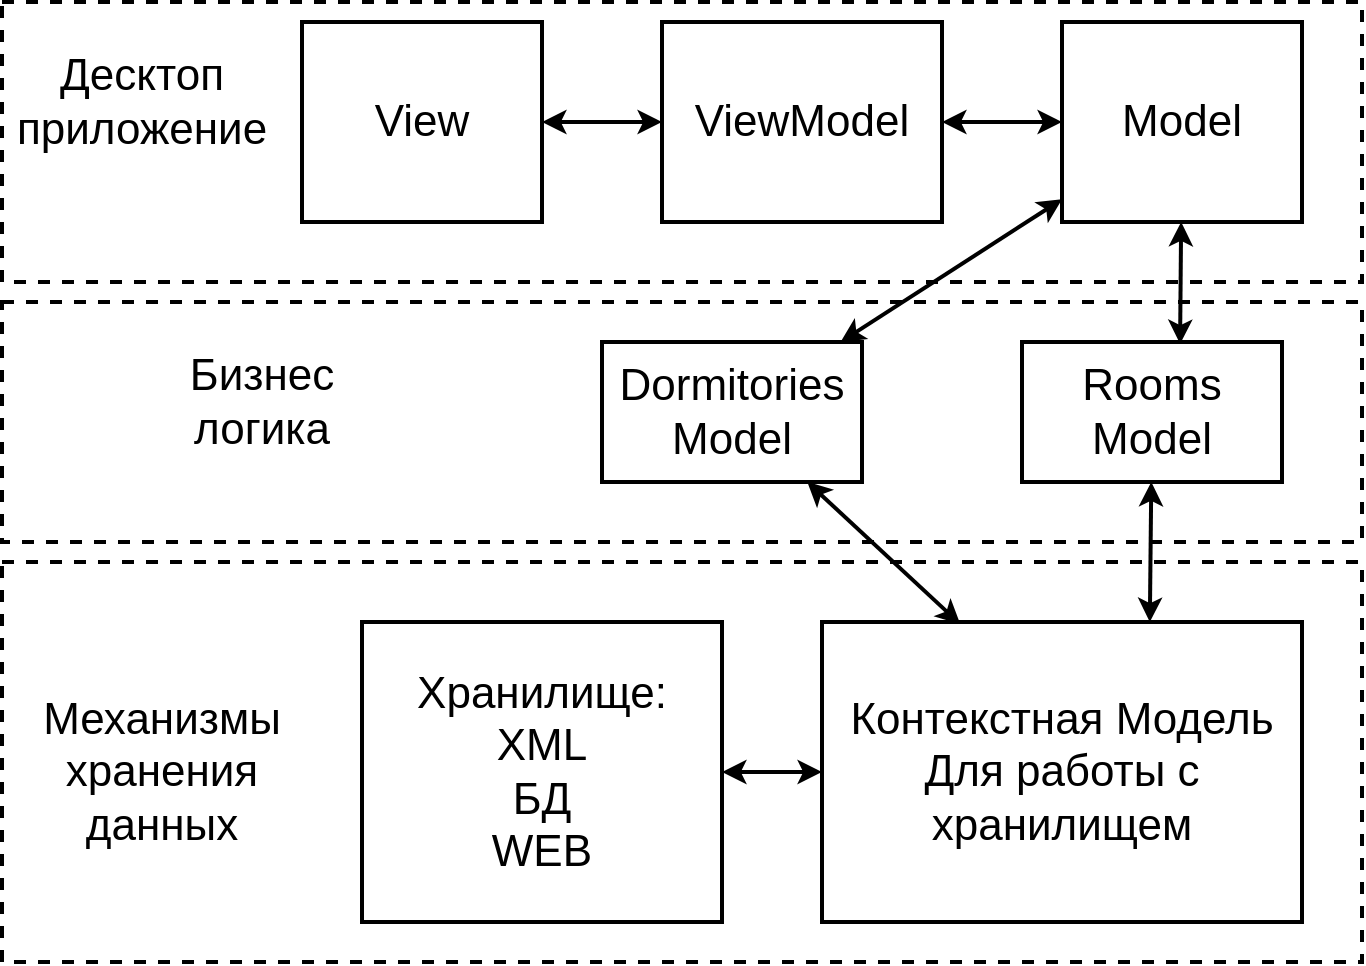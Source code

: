 <mxfile version="12.4.2" type="device" pages="1"><diagram id="HXcjiIlQ7Huyq7kgUndN" name="Page-1"><mxGraphModel dx="1182" dy="832" grid="1" gridSize="10" guides="1" tooltips="1" connect="1" arrows="1" fold="1" page="1" pageScale="1" pageWidth="1169" pageHeight="827" math="0" shadow="0"><root><mxCell id="0"/><mxCell id="1" parent="0"/><mxCell id="2D4xeQmeti1gGjAR9CdN-3" value="" style="rounded=0;whiteSpace=wrap;html=1;dashed=1;strokeWidth=2;fontSize=22;" vertex="1" parent="1"><mxGeometry x="20" y="10" width="680" height="140" as="geometry"/></mxCell><mxCell id="Hy3HtINaSfokqasS2O_v-14" value="" style="rounded=0;whiteSpace=wrap;html=1;dashed=1;strokeWidth=2;fontSize=22;" parent="1" vertex="1"><mxGeometry x="20" y="160" width="680" height="120" as="geometry"/></mxCell><mxCell id="ydwwq6kJHEMBeaHC0uZy-2" value="" style="rounded=0;whiteSpace=wrap;html=1;dashed=1;strokeWidth=2;fontSize=22;glass=0;" parent="1" vertex="1"><mxGeometry x="20" y="290" width="680" height="200" as="geometry"/></mxCell><mxCell id="Hy3HtINaSfokqasS2O_v-3" style="edgeStyle=orthogonalEdgeStyle;rounded=0;orthogonalLoop=1;jettySize=auto;html=1;entryX=0;entryY=0.5;entryDx=0;entryDy=0;fontSize=22;startArrow=classic;startFill=1;strokeWidth=2;" parent="1" source="Hy3HtINaSfokqasS2O_v-1" target="Hy3HtINaSfokqasS2O_v-2" edge="1"><mxGeometry relative="1" as="geometry"/></mxCell><mxCell id="Hy3HtINaSfokqasS2O_v-1" value="View" style="rounded=0;whiteSpace=wrap;html=1;fontSize=22;strokeWidth=2;" parent="1" vertex="1"><mxGeometry x="170" y="20" width="120" height="100" as="geometry"/></mxCell><mxCell id="Hy3HtINaSfokqasS2O_v-5" style="edgeStyle=orthogonalEdgeStyle;rounded=0;orthogonalLoop=1;jettySize=auto;html=1;entryX=0;entryY=0.5;entryDx=0;entryDy=0;startArrow=classic;startFill=1;strokeWidth=2;fontSize=22;" parent="1" source="Hy3HtINaSfokqasS2O_v-2" target="Hy3HtINaSfokqasS2O_v-4" edge="1"><mxGeometry relative="1" as="geometry"/></mxCell><mxCell id="Hy3HtINaSfokqasS2O_v-2" value="ViewModel" style="rounded=0;whiteSpace=wrap;html=1;fontSize=22;strokeWidth=2;" parent="1" vertex="1"><mxGeometry x="350" y="20" width="140" height="100" as="geometry"/></mxCell><mxCell id="Hy3HtINaSfokqasS2O_v-8" style="rounded=0;orthogonalLoop=1;jettySize=auto;html=1;startArrow=classic;startFill=1;strokeWidth=2;fontSize=22;" parent="1" source="Hy3HtINaSfokqasS2O_v-4" target="Hy3HtINaSfokqasS2O_v-6" edge="1"><mxGeometry relative="1" as="geometry"/></mxCell><mxCell id="Hy3HtINaSfokqasS2O_v-9" style="edgeStyle=none;rounded=0;orthogonalLoop=1;jettySize=auto;html=1;entryX=0.608;entryY=0.014;entryDx=0;entryDy=0;entryPerimeter=0;startArrow=classic;startFill=1;strokeWidth=2;fontSize=22;" parent="1" source="Hy3HtINaSfokqasS2O_v-4" target="Hy3HtINaSfokqasS2O_v-7" edge="1"><mxGeometry relative="1" as="geometry"/></mxCell><mxCell id="Hy3HtINaSfokqasS2O_v-4" value="Model" style="rounded=0;whiteSpace=wrap;html=1;fontSize=22;strokeWidth=2;" parent="1" vertex="1"><mxGeometry x="550" y="20" width="120" height="100" as="geometry"/></mxCell><mxCell id="Hy3HtINaSfokqasS2O_v-11" style="edgeStyle=none;rounded=0;orthogonalLoop=1;jettySize=auto;html=1;entryX=0.288;entryY=0.007;entryDx=0;entryDy=0;entryPerimeter=0;startArrow=classic;startFill=1;strokeWidth=2;fontSize=22;" parent="1" source="Hy3HtINaSfokqasS2O_v-6" target="Hy3HtINaSfokqasS2O_v-10" edge="1"><mxGeometry relative="1" as="geometry"/></mxCell><mxCell id="Hy3HtINaSfokqasS2O_v-6" value="Dormitories&lt;br&gt;Model" style="rounded=0;whiteSpace=wrap;html=1;fontSize=22;strokeWidth=2;" parent="1" vertex="1"><mxGeometry x="320" y="180" width="130" height="70" as="geometry"/></mxCell><mxCell id="Hy3HtINaSfokqasS2O_v-12" style="edgeStyle=none;rounded=0;orthogonalLoop=1;jettySize=auto;html=1;entryX=0.683;entryY=0;entryDx=0;entryDy=0;entryPerimeter=0;startArrow=classic;startFill=1;strokeWidth=2;fontSize=22;" parent="1" source="Hy3HtINaSfokqasS2O_v-7" target="Hy3HtINaSfokqasS2O_v-10" edge="1"><mxGeometry relative="1" as="geometry"/></mxCell><mxCell id="Hy3HtINaSfokqasS2O_v-7" value="Rooms&lt;br&gt;Model" style="rounded=0;whiteSpace=wrap;html=1;fontSize=22;strokeWidth=2;" parent="1" vertex="1"><mxGeometry x="530" y="180" width="130" height="70" as="geometry"/></mxCell><mxCell id="Hy3HtINaSfokqasS2O_v-17" style="edgeStyle=none;rounded=0;orthogonalLoop=1;jettySize=auto;html=1;startArrow=classic;startFill=1;strokeWidth=2;fontSize=22;" parent="1" source="Hy3HtINaSfokqasS2O_v-10" target="Hy3HtINaSfokqasS2O_v-16" edge="1"><mxGeometry relative="1" as="geometry"/></mxCell><mxCell id="Hy3HtINaSfokqasS2O_v-10" value="Контекстная Модель&lt;br&gt;Для работы с хранилищем" style="rounded=0;whiteSpace=wrap;html=1;fontSize=22;strokeWidth=2;" parent="1" vertex="1"><mxGeometry x="430" y="320" width="240" height="150" as="geometry"/></mxCell><mxCell id="Hy3HtINaSfokqasS2O_v-15" value="Бизнес логика" style="text;html=1;strokeColor=none;fillColor=none;align=center;verticalAlign=middle;whiteSpace=wrap;rounded=0;dashed=1;fontSize=22;" parent="1" vertex="1"><mxGeometry x="130" y="200" width="40" height="20" as="geometry"/></mxCell><mxCell id="Hy3HtINaSfokqasS2O_v-16" value="Хранилище:&lt;br&gt;XML&lt;br&gt;БД&lt;br&gt;WEB" style="rounded=0;whiteSpace=wrap;html=1;strokeWidth=2;fontSize=22;" parent="1" vertex="1"><mxGeometry x="200" y="320" width="180" height="150" as="geometry"/></mxCell><mxCell id="2D4xeQmeti1gGjAR9CdN-2" value="Механизмы&lt;br&gt;хранения&lt;br&gt;данных" style="text;html=1;strokeColor=none;fillColor=none;align=center;verticalAlign=middle;whiteSpace=wrap;rounded=0;dashed=1;fontSize=22;" vertex="1" parent="1"><mxGeometry x="80" y="385" width="40" height="20" as="geometry"/></mxCell><mxCell id="2D4xeQmeti1gGjAR9CdN-4" value="Десктоп&lt;br&gt;приложение" style="text;html=1;strokeColor=none;fillColor=none;align=center;verticalAlign=middle;whiteSpace=wrap;rounded=0;dashed=1;fontSize=22;" vertex="1" parent="1"><mxGeometry x="70" y="50" width="40" height="20" as="geometry"/></mxCell></root></mxGraphModel></diagram></mxfile>
